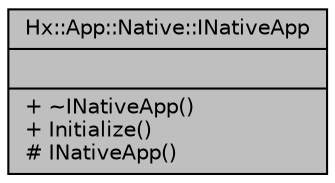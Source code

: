 digraph "Hx::App::Native::INativeApp"
{
  edge [fontname="Helvetica",fontsize="10",labelfontname="Helvetica",labelfontsize="10"];
  node [fontname="Helvetica",fontsize="10",shape=record];
  Node2 [label="{Hx::App::Native::INativeApp\n||+ ~INativeApp()\l+ Initialize()\l# INativeApp()\l}",height=0.2,width=0.4,color="black", fillcolor="grey75", style="filled", fontcolor="black"];
}
